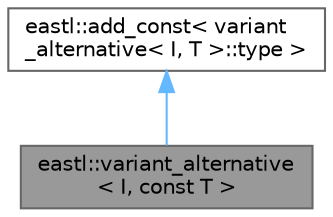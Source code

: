digraph "eastl::variant_alternative&lt; I, const T &gt;"
{
 // LATEX_PDF_SIZE
  bgcolor="transparent";
  edge [fontname=Helvetica,fontsize=10,labelfontname=Helvetica,labelfontsize=10];
  node [fontname=Helvetica,fontsize=10,shape=box,height=0.2,width=0.4];
  Node1 [id="Node000001",label="eastl::variant_alternative\l\< I, const T \>",height=0.2,width=0.4,color="gray40", fillcolor="grey60", style="filled", fontcolor="black",tooltip=" "];
  Node2 -> Node1 [id="edge2_Node000001_Node000002",dir="back",color="steelblue1",style="solid",tooltip=" "];
  Node2 [id="Node000002",label="eastl::add_const\< variant\l_alternative\< I, T \>::type \>",height=0.2,width=0.4,color="gray40", fillcolor="white", style="filled",URL="$structeastl_1_1add__const.html",tooltip=" "];
}
